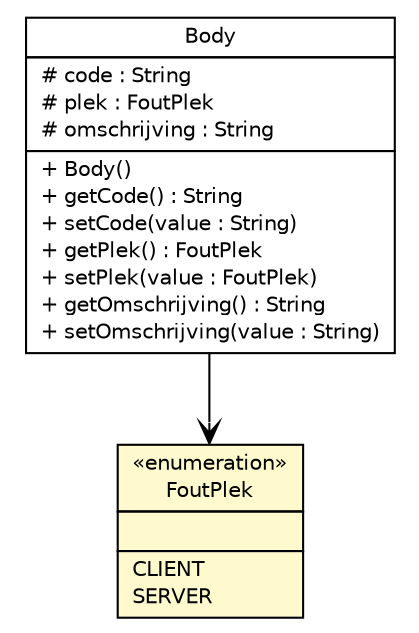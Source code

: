 #!/usr/local/bin/dot
#
# Class diagram 
# Generated by UMLGraph version R5_6-24-gf6e263 (http://www.umlgraph.org/)
#

digraph G {
	edge [fontname="Helvetica",fontsize=10,labelfontname="Helvetica",labelfontsize=10];
	node [fontname="Helvetica",fontsize=10,shape=plaintext];
	nodesep=0.25;
	ranksep=0.5;
	// nl.egem.stuf.stuf0204.FoutBericht.Body
	c56151 [label=<<table title="nl.egem.stuf.stuf0204.FoutBericht.Body" border="0" cellborder="1" cellspacing="0" cellpadding="2" port="p" href="./FoutBericht.Body.html">
		<tr><td><table border="0" cellspacing="0" cellpadding="1">
<tr><td align="center" balign="center"> Body </td></tr>
		</table></td></tr>
		<tr><td><table border="0" cellspacing="0" cellpadding="1">
<tr><td align="left" balign="left"> # code : String </td></tr>
<tr><td align="left" balign="left"> # plek : FoutPlek </td></tr>
<tr><td align="left" balign="left"> # omschrijving : String </td></tr>
		</table></td></tr>
		<tr><td><table border="0" cellspacing="0" cellpadding="1">
<tr><td align="left" balign="left"> + Body() </td></tr>
<tr><td align="left" balign="left"> + getCode() : String </td></tr>
<tr><td align="left" balign="left"> + setCode(value : String) </td></tr>
<tr><td align="left" balign="left"> + getPlek() : FoutPlek </td></tr>
<tr><td align="left" balign="left"> + setPlek(value : FoutPlek) </td></tr>
<tr><td align="left" balign="left"> + getOmschrijving() : String </td></tr>
<tr><td align="left" balign="left"> + setOmschrijving(value : String) </td></tr>
		</table></td></tr>
		</table>>, URL="./FoutBericht.Body.html", fontname="Helvetica", fontcolor="black", fontsize=10.0];
	// nl.egem.stuf.stuf0204.FoutPlek
	c56169 [label=<<table title="nl.egem.stuf.stuf0204.FoutPlek" border="0" cellborder="1" cellspacing="0" cellpadding="2" port="p" bgcolor="lemonChiffon" href="./FoutPlek.html">
		<tr><td><table border="0" cellspacing="0" cellpadding="1">
<tr><td align="center" balign="center"> &#171;enumeration&#187; </td></tr>
<tr><td align="center" balign="center"> FoutPlek </td></tr>
		</table></td></tr>
		<tr><td><table border="0" cellspacing="0" cellpadding="1">
<tr><td align="left" balign="left">  </td></tr>
		</table></td></tr>
		<tr><td><table border="0" cellspacing="0" cellpadding="1">
<tr><td align="left" balign="left"> CLIENT </td></tr>
<tr><td align="left" balign="left"> SERVER </td></tr>
		</table></td></tr>
		</table>>, URL="./FoutPlek.html", fontname="Helvetica", fontcolor="black", fontsize=10.0];
	// nl.egem.stuf.stuf0204.FoutBericht.Body NAVASSOC nl.egem.stuf.stuf0204.FoutPlek
	c56151:p -> c56169:p [taillabel="", label="", headlabel="", fontname="Helvetica", fontcolor="black", fontsize=10.0, color="black", arrowhead=open];
}

